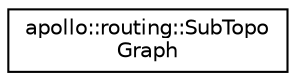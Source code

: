 digraph "Graphical Class Hierarchy"
{
  edge [fontname="Helvetica",fontsize="10",labelfontname="Helvetica",labelfontsize="10"];
  node [fontname="Helvetica",fontsize="10",shape=record];
  rankdir="LR";
  Node1 [label="apollo::routing::SubTopo\lGraph",height=0.2,width=0.4,color="black", fillcolor="white", style="filled",URL="$classapollo_1_1routing_1_1SubTopoGraph.html"];
}
